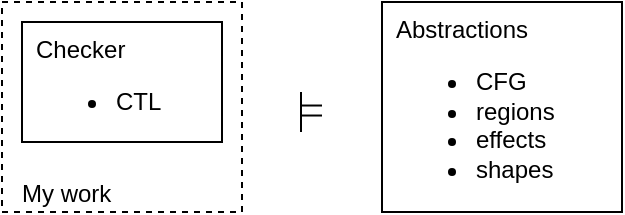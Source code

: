 <mxfile version="12.5.3" type="device"><diagram id="eZzbgXocbyc8K1Ln-bD6" name="Page-1"><mxGraphModel dx="723" dy="471" grid="1" gridSize="10" guides="1" tooltips="1" connect="1" arrows="1" fold="1" page="1" pageScale="1" pageWidth="850" pageHeight="1100" math="0" shadow="0"><root><mxCell id="0"/><mxCell id="1" parent="0"/><mxCell id="1RpRMdu5_l4CsWOqPe6w-4" value="My work" style="rounded=0;whiteSpace=wrap;html=1;align=left;dashed=1;verticalAlign=bottom;spacingLeft=8;" vertex="1" parent="1"><mxGeometry x="280" y="95" width="120" height="105" as="geometry"/></mxCell><mxCell id="1RpRMdu5_l4CsWOqPe6w-2" value="&lt;div&gt;Abstractions&lt;/div&gt;&lt;div&gt;&lt;ul&gt;&lt;li&gt;CFG &lt;/li&gt;&lt;li&gt;regions&lt;/li&gt;&lt;li&gt;effects&lt;/li&gt;&lt;li&gt;shapes&lt;/li&gt;&lt;/ul&gt;&lt;/div&gt;" style="rounded=0;whiteSpace=wrap;html=1;verticalAlign=top;align=left;spacingLeft=5;" vertex="1" parent="1"><mxGeometry x="470" y="95" width="120" height="105" as="geometry"/></mxCell><mxCell id="1RpRMdu5_l4CsWOqPe6w-3" value="&lt;div&gt;Checker&lt;/div&gt;&lt;div&gt;&lt;ul&gt;&lt;li&gt;CTL&lt;br&gt;&lt;/li&gt;&lt;/ul&gt;&lt;/div&gt;" style="rounded=0;whiteSpace=wrap;html=1;verticalAlign=top;align=left;spacingLeft=5;" vertex="1" parent="1"><mxGeometry x="290" y="105" width="100" height="60" as="geometry"/></mxCell><mxCell id="1RpRMdu5_l4CsWOqPe6w-5" value="" style="endArrow=none;html=1;" edge="1" parent="1"><mxGeometry width="50" height="50" relative="1" as="geometry"><mxPoint x="429.5" y="160" as="sourcePoint"/><mxPoint x="429.5" y="140" as="targetPoint"/></mxGeometry></mxCell><mxCell id="1RpRMdu5_l4CsWOqPe6w-7" value="" style="endArrow=none;html=1;" edge="1" parent="1"><mxGeometry width="50" height="50" relative="1" as="geometry"><mxPoint x="430" y="146.76" as="sourcePoint"/><mxPoint x="440" y="146.76" as="targetPoint"/></mxGeometry></mxCell><mxCell id="1RpRMdu5_l4CsWOqPe6w-8" value="" style="endArrow=none;html=1;" edge="1" parent="1"><mxGeometry width="50" height="50" relative="1" as="geometry"><mxPoint x="430" y="151.76" as="sourcePoint"/><mxPoint x="440" y="151.76" as="targetPoint"/></mxGeometry></mxCell></root></mxGraphModel></diagram></mxfile>